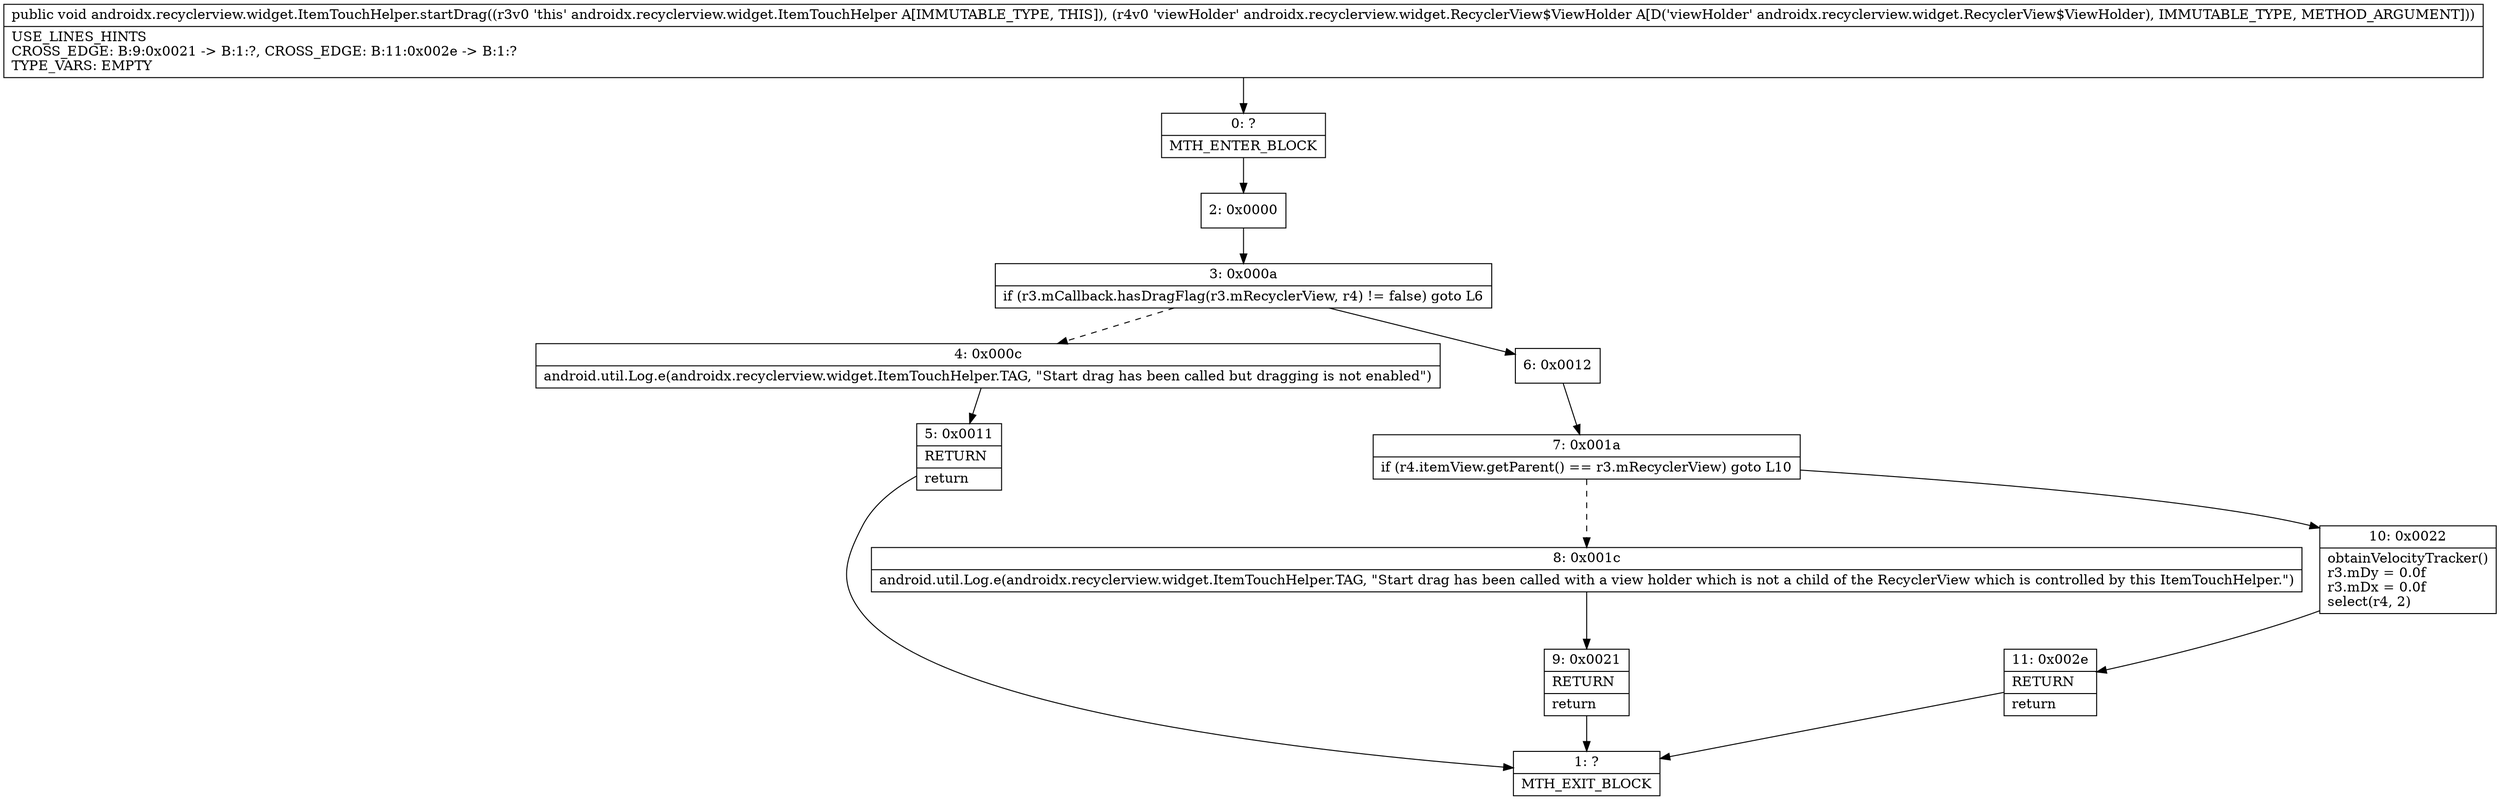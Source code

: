 digraph "CFG forandroidx.recyclerview.widget.ItemTouchHelper.startDrag(Landroidx\/recyclerview\/widget\/RecyclerView$ViewHolder;)V" {
Node_0 [shape=record,label="{0\:\ ?|MTH_ENTER_BLOCK\l}"];
Node_2 [shape=record,label="{2\:\ 0x0000}"];
Node_3 [shape=record,label="{3\:\ 0x000a|if (r3.mCallback.hasDragFlag(r3.mRecyclerView, r4) != false) goto L6\l}"];
Node_4 [shape=record,label="{4\:\ 0x000c|android.util.Log.e(androidx.recyclerview.widget.ItemTouchHelper.TAG, \"Start drag has been called but dragging is not enabled\")\l}"];
Node_5 [shape=record,label="{5\:\ 0x0011|RETURN\l|return\l}"];
Node_1 [shape=record,label="{1\:\ ?|MTH_EXIT_BLOCK\l}"];
Node_6 [shape=record,label="{6\:\ 0x0012}"];
Node_7 [shape=record,label="{7\:\ 0x001a|if (r4.itemView.getParent() == r3.mRecyclerView) goto L10\l}"];
Node_8 [shape=record,label="{8\:\ 0x001c|android.util.Log.e(androidx.recyclerview.widget.ItemTouchHelper.TAG, \"Start drag has been called with a view holder which is not a child of the RecyclerView which is controlled by this ItemTouchHelper.\")\l}"];
Node_9 [shape=record,label="{9\:\ 0x0021|RETURN\l|return\l}"];
Node_10 [shape=record,label="{10\:\ 0x0022|obtainVelocityTracker()\lr3.mDy = 0.0f\lr3.mDx = 0.0f\lselect(r4, 2)\l}"];
Node_11 [shape=record,label="{11\:\ 0x002e|RETURN\l|return\l}"];
MethodNode[shape=record,label="{public void androidx.recyclerview.widget.ItemTouchHelper.startDrag((r3v0 'this' androidx.recyclerview.widget.ItemTouchHelper A[IMMUTABLE_TYPE, THIS]), (r4v0 'viewHolder' androidx.recyclerview.widget.RecyclerView$ViewHolder A[D('viewHolder' androidx.recyclerview.widget.RecyclerView$ViewHolder), IMMUTABLE_TYPE, METHOD_ARGUMENT]))  | USE_LINES_HINTS\lCROSS_EDGE: B:9:0x0021 \-\> B:1:?, CROSS_EDGE: B:11:0x002e \-\> B:1:?\lTYPE_VARS: EMPTY\l}"];
MethodNode -> Node_0;Node_0 -> Node_2;
Node_2 -> Node_3;
Node_3 -> Node_4[style=dashed];
Node_3 -> Node_6;
Node_4 -> Node_5;
Node_5 -> Node_1;
Node_6 -> Node_7;
Node_7 -> Node_8[style=dashed];
Node_7 -> Node_10;
Node_8 -> Node_9;
Node_9 -> Node_1;
Node_10 -> Node_11;
Node_11 -> Node_1;
}

